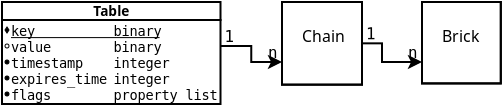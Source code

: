 <?xml version="1.0" encoding="UTF-8"?>
<dia:diagram xmlns:dia="http://www.lysator.liu.se/~alla/dia/">
  <dia:layer name="Background" visible="true" active="true">
    <dia:group>
      <dia:object type="Standard - PolyLine" version="0" id="O0">
        <dia:attribute name="obj_pos">
          <dia:point val="11.925,3.2"/>
        </dia:attribute>
        <dia:attribute name="obj_bb">
          <dia:rectangle val="11.875,3.15;14.563,4.05"/>
        </dia:attribute>
        <dia:attribute name="poly_points">
          <dia:point val="11.925,3.2"/>
          <dia:point val="13.463,3.2"/>
          <dia:point val="13.463,4"/>
          <dia:point val="14.513,4"/>
        </dia:attribute>
      </dia:object>
      <dia:object type="Standard - Polygon" version="0" id="O1">
        <dia:attribute name="obj_pos">
          <dia:point val="14.888,4"/>
        </dia:attribute>
        <dia:attribute name="obj_bb">
          <dia:rectangle val="14.388,3.75;14.888,4.25"/>
        </dia:attribute>
        <dia:attribute name="poly_points">
          <dia:point val="14.888,4"/>
          <dia:point val="14.388,4.25"/>
          <dia:point val="14.513,4"/>
          <dia:point val="14.388,3.75"/>
        </dia:attribute>
        <dia:attribute name="line_width">
          <dia:real val="0"/>
        </dia:attribute>
        <dia:attribute name="inner_color">
          <dia:color val="#000000"/>
        </dia:attribute>
        <dia:attribute name="show_background">
          <dia:boolean val="true"/>
        </dia:attribute>
      </dia:object>
      <dia:object type="Standard - Polygon" version="0" id="O2">
        <dia:attribute name="obj_pos">
          <dia:point val="14.888,4"/>
        </dia:attribute>
        <dia:attribute name="obj_bb">
          <dia:rectangle val="14.276,3.638;15,4.362"/>
        </dia:attribute>
        <dia:attribute name="poly_points">
          <dia:point val="14.888,4"/>
          <dia:point val="14.388,4.25"/>
          <dia:point val="14.513,4"/>
          <dia:point val="14.388,3.75"/>
        </dia:attribute>
        <dia:attribute name="show_background">
          <dia:boolean val="false"/>
        </dia:attribute>
      </dia:object>
      <dia:object type="Standard - Text" version="1" id="O3">
        <dia:attribute name="obj_pos">
          <dia:point val="12.125,3"/>
        </dia:attribute>
        <dia:attribute name="obj_bb">
          <dia:rectangle val="12.125,2.265;12.6,3.188"/>
        </dia:attribute>
        <dia:attribute name="text">
          <dia:composite type="text">
            <dia:attribute name="string">
              <dia:string>#1#</dia:string>
            </dia:attribute>
            <dia:attribute name="font">
              <dia:font family="monospace" style="0" name="Courier"/>
            </dia:attribute>
            <dia:attribute name="height">
              <dia:real val="0.988"/>
            </dia:attribute>
            <dia:attribute name="pos">
              <dia:point val="12.125,3"/>
            </dia:attribute>
            <dia:attribute name="color">
              <dia:color val="#000000"/>
            </dia:attribute>
            <dia:attribute name="alignment">
              <dia:enum val="0"/>
            </dia:attribute>
          </dia:composite>
        </dia:attribute>
        <dia:attribute name="valign">
          <dia:enum val="3"/>
        </dia:attribute>
      </dia:object>
      <dia:object type="Standard - Text" version="1" id="O4">
        <dia:attribute name="obj_pos">
          <dia:point val="14.8,3.8"/>
        </dia:attribute>
        <dia:attribute name="obj_bb">
          <dia:rectangle val="14.325,3.065;14.8,3.987"/>
        </dia:attribute>
        <dia:attribute name="text">
          <dia:composite type="text">
            <dia:attribute name="string">
              <dia:string>#n#</dia:string>
            </dia:attribute>
            <dia:attribute name="font">
              <dia:font family="monospace" style="0" name="Courier"/>
            </dia:attribute>
            <dia:attribute name="height">
              <dia:real val="0.988"/>
            </dia:attribute>
            <dia:attribute name="pos">
              <dia:point val="14.8,3.8"/>
            </dia:attribute>
            <dia:attribute name="color">
              <dia:color val="#000000"/>
            </dia:attribute>
            <dia:attribute name="alignment">
              <dia:enum val="2"/>
            </dia:attribute>
          </dia:composite>
        </dia:attribute>
        <dia:attribute name="valign">
          <dia:enum val="3"/>
        </dia:attribute>
      </dia:object>
    </dia:group>
    <dia:group>
      <dia:object type="Standard - Box" version="0" id="O5">
        <dia:attribute name="obj_pos">
          <dia:point val="1,1"/>
        </dia:attribute>
        <dia:attribute name="obj_bb">
          <dia:rectangle val="1,1;11.925,1.9"/>
        </dia:attribute>
        <dia:attribute name="elem_corner">
          <dia:point val="1,1"/>
        </dia:attribute>
        <dia:attribute name="elem_width">
          <dia:real val="10.925"/>
        </dia:attribute>
        <dia:attribute name="elem_height">
          <dia:real val="0.9"/>
        </dia:attribute>
        <dia:attribute name="border_width">
          <dia:real val="0"/>
        </dia:attribute>
        <dia:attribute name="border_color">
          <dia:color val="#ffffff"/>
        </dia:attribute>
        <dia:attribute name="show_background">
          <dia:boolean val="true"/>
        </dia:attribute>
      </dia:object>
      <dia:object type="Standard - Box" version="0" id="O6">
        <dia:attribute name="obj_pos">
          <dia:point val="1,1"/>
        </dia:attribute>
        <dia:attribute name="obj_bb">
          <dia:rectangle val="0.95,0.95;11.975,1.95"/>
        </dia:attribute>
        <dia:attribute name="elem_corner">
          <dia:point val="1,1"/>
        </dia:attribute>
        <dia:attribute name="elem_width">
          <dia:real val="10.925"/>
        </dia:attribute>
        <dia:attribute name="elem_height">
          <dia:real val="0.9"/>
        </dia:attribute>
        <dia:attribute name="show_background">
          <dia:boolean val="false"/>
        </dia:attribute>
      </dia:object>
      <dia:object type="Standard - Text" version="1" id="O7">
        <dia:attribute name="obj_pos">
          <dia:point val="6.463,1.7"/>
        </dia:attribute>
        <dia:attribute name="obj_bb">
          <dia:rectangle val="5.452,1.067;7.473,1.863"/>
        </dia:attribute>
        <dia:attribute name="text">
          <dia:composite type="text">
            <dia:attribute name="string">
              <dia:string>#Table#</dia:string>
            </dia:attribute>
            <dia:attribute name="font">
              <dia:font family="sans" style="80" name="Helvetica-Bold"/>
            </dia:attribute>
            <dia:attribute name="height">
              <dia:real val="0.852"/>
            </dia:attribute>
            <dia:attribute name="pos">
              <dia:point val="6.463,1.7"/>
            </dia:attribute>
            <dia:attribute name="color">
              <dia:color val="#000000"/>
            </dia:attribute>
            <dia:attribute name="alignment">
              <dia:enum val="1"/>
            </dia:attribute>
          </dia:composite>
        </dia:attribute>
        <dia:attribute name="valign">
          <dia:enum val="3"/>
        </dia:attribute>
      </dia:object>
      <dia:object type="Standard - Box" version="0" id="O8">
        <dia:attribute name="obj_pos">
          <dia:point val="1,1.9"/>
        </dia:attribute>
        <dia:attribute name="obj_bb">
          <dia:rectangle val="1,1.9;11.925,6.1"/>
        </dia:attribute>
        <dia:attribute name="elem_corner">
          <dia:point val="1,1.9"/>
        </dia:attribute>
        <dia:attribute name="elem_width">
          <dia:real val="10.925"/>
        </dia:attribute>
        <dia:attribute name="elem_height">
          <dia:real val="4.2"/>
        </dia:attribute>
        <dia:attribute name="border_width">
          <dia:real val="0"/>
        </dia:attribute>
        <dia:attribute name="border_color">
          <dia:color val="#ffffff"/>
        </dia:attribute>
        <dia:attribute name="show_background">
          <dia:boolean val="true"/>
        </dia:attribute>
      </dia:object>
      <dia:object type="Standard - Box" version="0" id="O9">
        <dia:attribute name="obj_pos">
          <dia:point val="1,1.9"/>
        </dia:attribute>
        <dia:attribute name="obj_bb">
          <dia:rectangle val="0.95,1.85;11.975,6.15"/>
        </dia:attribute>
        <dia:attribute name="elem_corner">
          <dia:point val="1,1.9"/>
        </dia:attribute>
        <dia:attribute name="elem_width">
          <dia:real val="10.925"/>
        </dia:attribute>
        <dia:attribute name="elem_height">
          <dia:real val="4.2"/>
        </dia:attribute>
        <dia:attribute name="show_background">
          <dia:boolean val="false"/>
        </dia:attribute>
      </dia:object>
      <dia:object type="Standard - Polygon" version="0" id="O10">
        <dia:attribute name="obj_pos">
          <dia:point val="1.15,2.4"/>
        </dia:attribute>
        <dia:attribute name="obj_bb">
          <dia:rectangle val="1.15,2.25;1.35,2.55"/>
        </dia:attribute>
        <dia:attribute name="poly_points">
          <dia:point val="1.15,2.4"/>
          <dia:point val="1.25,2.55"/>
          <dia:point val="1.35,2.4"/>
          <dia:point val="1.25,2.25"/>
        </dia:attribute>
        <dia:attribute name="line_width">
          <dia:real val="0"/>
        </dia:attribute>
        <dia:attribute name="inner_color">
          <dia:color val="#000000"/>
        </dia:attribute>
        <dia:attribute name="show_background">
          <dia:boolean val="true"/>
        </dia:attribute>
      </dia:object>
      <dia:object type="Standard - Text" version="1" id="O11">
        <dia:attribute name="obj_pos">
          <dia:point val="1.45,2.7"/>
        </dia:attribute>
        <dia:attribute name="obj_bb">
          <dia:rectangle val="1.45,2.067;2.68,2.862"/>
        </dia:attribute>
        <dia:attribute name="text">
          <dia:composite type="text">
            <dia:attribute name="string">
              <dia:string>#key#</dia:string>
            </dia:attribute>
            <dia:attribute name="font">
              <dia:font family="monospace" style="0" name="Courier"/>
            </dia:attribute>
            <dia:attribute name="height">
              <dia:real val="0.852"/>
            </dia:attribute>
            <dia:attribute name="pos">
              <dia:point val="1.45,2.7"/>
            </dia:attribute>
            <dia:attribute name="color">
              <dia:color val="#000000"/>
            </dia:attribute>
            <dia:attribute name="alignment">
              <dia:enum val="0"/>
            </dia:attribute>
          </dia:composite>
        </dia:attribute>
        <dia:attribute name="valign">
          <dia:enum val="3"/>
        </dia:attribute>
      </dia:object>
      <dia:object type="Standard - Text" version="1" id="O12">
        <dia:attribute name="obj_pos">
          <dia:point val="6.57,2.7"/>
        </dia:attribute>
        <dia:attribute name="obj_bb">
          <dia:rectangle val="6.57,2.067;9.03,2.862"/>
        </dia:attribute>
        <dia:attribute name="text">
          <dia:composite type="text">
            <dia:attribute name="string">
              <dia:string>#binary#</dia:string>
            </dia:attribute>
            <dia:attribute name="font">
              <dia:font family="monospace" style="0" name="Courier"/>
            </dia:attribute>
            <dia:attribute name="height">
              <dia:real val="0.852"/>
            </dia:attribute>
            <dia:attribute name="pos">
              <dia:point val="6.57,2.7"/>
            </dia:attribute>
            <dia:attribute name="color">
              <dia:color val="#000000"/>
            </dia:attribute>
            <dia:attribute name="alignment">
              <dia:enum val="0"/>
            </dia:attribute>
          </dia:composite>
        </dia:attribute>
        <dia:attribute name="valign">
          <dia:enum val="3"/>
        </dia:attribute>
      </dia:object>
      <dia:object type="Standard - Line" version="0" id="O13">
        <dia:attribute name="obj_pos">
          <dia:point val="1.45,2.78"/>
        </dia:attribute>
        <dia:attribute name="obj_bb">
          <dia:rectangle val="1.425,2.755;8.905,2.805"/>
        </dia:attribute>
        <dia:attribute name="conn_endpoints">
          <dia:point val="1.45,2.78"/>
          <dia:point val="8.88,2.78"/>
        </dia:attribute>
        <dia:attribute name="numcp">
          <dia:int val="1"/>
        </dia:attribute>
        <dia:attribute name="line_width">
          <dia:real val="0.05"/>
        </dia:attribute>
      </dia:object>
      <dia:object type="Standard - Ellipse" version="0" id="O14">
        <dia:attribute name="obj_pos">
          <dia:point val="1.15,3.1"/>
        </dia:attribute>
        <dia:attribute name="obj_bb">
          <dia:rectangle val="1.145,3.095;1.355,3.305"/>
        </dia:attribute>
        <dia:attribute name="elem_corner">
          <dia:point val="1.15,3.1"/>
        </dia:attribute>
        <dia:attribute name="elem_width">
          <dia:real val="0.2"/>
        </dia:attribute>
        <dia:attribute name="elem_height">
          <dia:real val="0.2"/>
        </dia:attribute>
        <dia:attribute name="border_width">
          <dia:real val="0.01"/>
        </dia:attribute>
        <dia:attribute name="show_background">
          <dia:boolean val="false"/>
        </dia:attribute>
      </dia:object>
      <dia:object type="Standard - Text" version="1" id="O15">
        <dia:attribute name="obj_pos">
          <dia:point val="1.45,3.5"/>
        </dia:attribute>
        <dia:attribute name="obj_bb">
          <dia:rectangle val="1.45,2.868;3.5,3.663"/>
        </dia:attribute>
        <dia:attribute name="text">
          <dia:composite type="text">
            <dia:attribute name="string">
              <dia:string>#value#</dia:string>
            </dia:attribute>
            <dia:attribute name="font">
              <dia:font family="monospace" style="0" name="Courier"/>
            </dia:attribute>
            <dia:attribute name="height">
              <dia:real val="0.852"/>
            </dia:attribute>
            <dia:attribute name="pos">
              <dia:point val="1.45,3.5"/>
            </dia:attribute>
            <dia:attribute name="color">
              <dia:color val="#000000"/>
            </dia:attribute>
            <dia:attribute name="alignment">
              <dia:enum val="0"/>
            </dia:attribute>
          </dia:composite>
        </dia:attribute>
        <dia:attribute name="valign">
          <dia:enum val="3"/>
        </dia:attribute>
      </dia:object>
      <dia:object type="Standard - Text" version="1" id="O16">
        <dia:attribute name="obj_pos">
          <dia:point val="6.57,3.5"/>
        </dia:attribute>
        <dia:attribute name="obj_bb">
          <dia:rectangle val="6.57,2.868;9.03,3.663"/>
        </dia:attribute>
        <dia:attribute name="text">
          <dia:composite type="text">
            <dia:attribute name="string">
              <dia:string>#binary#</dia:string>
            </dia:attribute>
            <dia:attribute name="font">
              <dia:font family="monospace" style="0" name="Courier"/>
            </dia:attribute>
            <dia:attribute name="height">
              <dia:real val="0.852"/>
            </dia:attribute>
            <dia:attribute name="pos">
              <dia:point val="6.57,3.5"/>
            </dia:attribute>
            <dia:attribute name="color">
              <dia:color val="#000000"/>
            </dia:attribute>
            <dia:attribute name="alignment">
              <dia:enum val="0"/>
            </dia:attribute>
          </dia:composite>
        </dia:attribute>
        <dia:attribute name="valign">
          <dia:enum val="3"/>
        </dia:attribute>
      </dia:object>
      <dia:object type="Standard - Ellipse" version="0" id="O17">
        <dia:attribute name="obj_pos">
          <dia:point val="1.15,3.9"/>
        </dia:attribute>
        <dia:attribute name="obj_bb">
          <dia:rectangle val="1.15,3.9;1.35,4.1"/>
        </dia:attribute>
        <dia:attribute name="elem_corner">
          <dia:point val="1.15,3.9"/>
        </dia:attribute>
        <dia:attribute name="elem_width">
          <dia:real val="0.2"/>
        </dia:attribute>
        <dia:attribute name="elem_height">
          <dia:real val="0.2"/>
        </dia:attribute>
        <dia:attribute name="border_width">
          <dia:real val="0"/>
        </dia:attribute>
        <dia:attribute name="inner_color">
          <dia:color val="#000000"/>
        </dia:attribute>
      </dia:object>
      <dia:object type="Standard - Text" version="1" id="O18">
        <dia:attribute name="obj_pos">
          <dia:point val="1.45,4.3"/>
        </dia:attribute>
        <dia:attribute name="obj_bb">
          <dia:rectangle val="1.45,3.667;5.14,4.463"/>
        </dia:attribute>
        <dia:attribute name="text">
          <dia:composite type="text">
            <dia:attribute name="string">
              <dia:string>#timestamp#</dia:string>
            </dia:attribute>
            <dia:attribute name="font">
              <dia:font family="monospace" style="0" name="Courier"/>
            </dia:attribute>
            <dia:attribute name="height">
              <dia:real val="0.852"/>
            </dia:attribute>
            <dia:attribute name="pos">
              <dia:point val="1.45,4.3"/>
            </dia:attribute>
            <dia:attribute name="color">
              <dia:color val="#000000"/>
            </dia:attribute>
            <dia:attribute name="alignment">
              <dia:enum val="0"/>
            </dia:attribute>
          </dia:composite>
        </dia:attribute>
        <dia:attribute name="valign">
          <dia:enum val="3"/>
        </dia:attribute>
      </dia:object>
      <dia:object type="Standard - Text" version="1" id="O19">
        <dia:attribute name="obj_pos">
          <dia:point val="6.57,4.3"/>
        </dia:attribute>
        <dia:attribute name="obj_bb">
          <dia:rectangle val="6.57,3.667;9.44,4.463"/>
        </dia:attribute>
        <dia:attribute name="text">
          <dia:composite type="text">
            <dia:attribute name="string">
              <dia:string>#integer#</dia:string>
            </dia:attribute>
            <dia:attribute name="font">
              <dia:font family="monospace" style="0" name="Courier"/>
            </dia:attribute>
            <dia:attribute name="height">
              <dia:real val="0.852"/>
            </dia:attribute>
            <dia:attribute name="pos">
              <dia:point val="6.57,4.3"/>
            </dia:attribute>
            <dia:attribute name="color">
              <dia:color val="#000000"/>
            </dia:attribute>
            <dia:attribute name="alignment">
              <dia:enum val="0"/>
            </dia:attribute>
          </dia:composite>
        </dia:attribute>
        <dia:attribute name="valign">
          <dia:enum val="3"/>
        </dia:attribute>
      </dia:object>
      <dia:object type="Standard - Ellipse" version="0" id="O20">
        <dia:attribute name="obj_pos">
          <dia:point val="1.15,4.7"/>
        </dia:attribute>
        <dia:attribute name="obj_bb">
          <dia:rectangle val="1.15,4.7;1.35,4.9"/>
        </dia:attribute>
        <dia:attribute name="elem_corner">
          <dia:point val="1.15,4.7"/>
        </dia:attribute>
        <dia:attribute name="elem_width">
          <dia:real val="0.2"/>
        </dia:attribute>
        <dia:attribute name="elem_height">
          <dia:real val="0.2"/>
        </dia:attribute>
        <dia:attribute name="border_width">
          <dia:real val="0"/>
        </dia:attribute>
        <dia:attribute name="inner_color">
          <dia:color val="#000000"/>
        </dia:attribute>
      </dia:object>
      <dia:object type="Standard - Text" version="1" id="O21">
        <dia:attribute name="obj_pos">
          <dia:point val="1.45,5.1"/>
        </dia:attribute>
        <dia:attribute name="obj_bb">
          <dia:rectangle val="1.45,4.468;6.37,5.263"/>
        </dia:attribute>
        <dia:attribute name="text">
          <dia:composite type="text">
            <dia:attribute name="string">
              <dia:string>#expires_time#</dia:string>
            </dia:attribute>
            <dia:attribute name="font">
              <dia:font family="monospace" style="0" name="Courier"/>
            </dia:attribute>
            <dia:attribute name="height">
              <dia:real val="0.852"/>
            </dia:attribute>
            <dia:attribute name="pos">
              <dia:point val="1.45,5.1"/>
            </dia:attribute>
            <dia:attribute name="color">
              <dia:color val="#000000"/>
            </dia:attribute>
            <dia:attribute name="alignment">
              <dia:enum val="0"/>
            </dia:attribute>
          </dia:composite>
        </dia:attribute>
        <dia:attribute name="valign">
          <dia:enum val="3"/>
        </dia:attribute>
      </dia:object>
      <dia:object type="Standard - Text" version="1" id="O22">
        <dia:attribute name="obj_pos">
          <dia:point val="6.57,5.1"/>
        </dia:attribute>
        <dia:attribute name="obj_bb">
          <dia:rectangle val="6.57,4.468;9.44,5.263"/>
        </dia:attribute>
        <dia:attribute name="text">
          <dia:composite type="text">
            <dia:attribute name="string">
              <dia:string>#integer#</dia:string>
            </dia:attribute>
            <dia:attribute name="font">
              <dia:font family="monospace" style="0" name="Courier"/>
            </dia:attribute>
            <dia:attribute name="height">
              <dia:real val="0.852"/>
            </dia:attribute>
            <dia:attribute name="pos">
              <dia:point val="6.57,5.1"/>
            </dia:attribute>
            <dia:attribute name="color">
              <dia:color val="#000000"/>
            </dia:attribute>
            <dia:attribute name="alignment">
              <dia:enum val="0"/>
            </dia:attribute>
          </dia:composite>
        </dia:attribute>
        <dia:attribute name="valign">
          <dia:enum val="3"/>
        </dia:attribute>
      </dia:object>
      <dia:object type="Standard - Ellipse" version="0" id="O23">
        <dia:attribute name="obj_pos">
          <dia:point val="1.15,5.5"/>
        </dia:attribute>
        <dia:attribute name="obj_bb">
          <dia:rectangle val="1.15,5.5;1.35,5.7"/>
        </dia:attribute>
        <dia:attribute name="elem_corner">
          <dia:point val="1.15,5.5"/>
        </dia:attribute>
        <dia:attribute name="elem_width">
          <dia:real val="0.2"/>
        </dia:attribute>
        <dia:attribute name="elem_height">
          <dia:real val="0.2"/>
        </dia:attribute>
        <dia:attribute name="border_width">
          <dia:real val="0"/>
        </dia:attribute>
        <dia:attribute name="inner_color">
          <dia:color val="#000000"/>
        </dia:attribute>
      </dia:object>
      <dia:object type="Standard - Text" version="1" id="O24">
        <dia:attribute name="obj_pos">
          <dia:point val="1.45,5.9"/>
        </dia:attribute>
        <dia:attribute name="obj_bb">
          <dia:rectangle val="1.45,5.268;3.5,6.062"/>
        </dia:attribute>
        <dia:attribute name="text">
          <dia:composite type="text">
            <dia:attribute name="string">
              <dia:string>#flags#</dia:string>
            </dia:attribute>
            <dia:attribute name="font">
              <dia:font family="monospace" style="0" name="Courier"/>
            </dia:attribute>
            <dia:attribute name="height">
              <dia:real val="0.852"/>
            </dia:attribute>
            <dia:attribute name="pos">
              <dia:point val="1.45,5.9"/>
            </dia:attribute>
            <dia:attribute name="color">
              <dia:color val="#000000"/>
            </dia:attribute>
            <dia:attribute name="alignment">
              <dia:enum val="0"/>
            </dia:attribute>
          </dia:composite>
        </dia:attribute>
        <dia:attribute name="valign">
          <dia:enum val="3"/>
        </dia:attribute>
      </dia:object>
      <dia:object type="Standard - Text" version="1" id="O25">
        <dia:attribute name="obj_pos">
          <dia:point val="6.57,5.9"/>
        </dia:attribute>
        <dia:attribute name="obj_bb">
          <dia:rectangle val="6.57,5.268;11.9,6.062"/>
        </dia:attribute>
        <dia:attribute name="text">
          <dia:composite type="text">
            <dia:attribute name="string">
              <dia:string>#property list#</dia:string>
            </dia:attribute>
            <dia:attribute name="font">
              <dia:font family="monospace" style="0" name="Courier"/>
            </dia:attribute>
            <dia:attribute name="height">
              <dia:real val="0.852"/>
            </dia:attribute>
            <dia:attribute name="pos">
              <dia:point val="6.57,5.9"/>
            </dia:attribute>
            <dia:attribute name="color">
              <dia:color val="#000000"/>
            </dia:attribute>
            <dia:attribute name="alignment">
              <dia:enum val="0"/>
            </dia:attribute>
          </dia:composite>
        </dia:attribute>
        <dia:attribute name="valign">
          <dia:enum val="3"/>
        </dia:attribute>
      </dia:object>
    </dia:group>
    <dia:group>
      <dia:object type="Standard - Box" version="0" id="O26">
        <dia:attribute name="obj_pos">
          <dia:point val="15,1"/>
        </dia:attribute>
        <dia:attribute name="obj_bb">
          <dia:rectangle val="15,1;19,5.133"/>
        </dia:attribute>
        <dia:attribute name="elem_corner">
          <dia:point val="15,1"/>
        </dia:attribute>
        <dia:attribute name="elem_width">
          <dia:real val="4"/>
        </dia:attribute>
        <dia:attribute name="elem_height">
          <dia:real val="4.133"/>
        </dia:attribute>
        <dia:attribute name="border_width">
          <dia:real val="0"/>
        </dia:attribute>
        <dia:attribute name="border_color">
          <dia:color val="#ffffff"/>
        </dia:attribute>
        <dia:attribute name="show_background">
          <dia:boolean val="true"/>
        </dia:attribute>
      </dia:object>
      <dia:object type="Standard - Box" version="0" id="O27">
        <dia:attribute name="obj_pos">
          <dia:point val="15,1"/>
        </dia:attribute>
        <dia:attribute name="obj_bb">
          <dia:rectangle val="14.95,0.95;19.05,5.183"/>
        </dia:attribute>
        <dia:attribute name="elem_corner">
          <dia:point val="15,1"/>
        </dia:attribute>
        <dia:attribute name="elem_width">
          <dia:real val="4"/>
        </dia:attribute>
        <dia:attribute name="elem_height">
          <dia:real val="4.133"/>
        </dia:attribute>
        <dia:attribute name="show_background">
          <dia:boolean val="false"/>
        </dia:attribute>
      </dia:object>
      <dia:object type="Standard - Box" version="0" id="O28">
        <dia:attribute name="obj_pos">
          <dia:point val="15,1"/>
        </dia:attribute>
        <dia:attribute name="obj_bb">
          <dia:rectangle val="14.95,0.95;19.05,5.183"/>
        </dia:attribute>
        <dia:attribute name="elem_corner">
          <dia:point val="15,1"/>
        </dia:attribute>
        <dia:attribute name="elem_width">
          <dia:real val="4"/>
        </dia:attribute>
        <dia:attribute name="elem_height">
          <dia:real val="4.133"/>
        </dia:attribute>
        <dia:attribute name="show_background">
          <dia:boolean val="false"/>
        </dia:attribute>
      </dia:object>
    </dia:group>
    <dia:object type="Standard - Text" version="1" id="O29">
      <dia:attribute name="obj_pos">
        <dia:point val="17,3.067"/>
      </dia:attribute>
      <dia:attribute name="obj_bb">
        <dia:rectangle val="17,2.394;17,3.239"/>
      </dia:attribute>
      <dia:attribute name="text">
        <dia:composite type="text">
          <dia:attribute name="string">
            <dia:string>##</dia:string>
          </dia:attribute>
          <dia:attribute name="font">
            <dia:font family="sans" style="0" name="Helvetica"/>
          </dia:attribute>
          <dia:attribute name="height">
            <dia:real val="0.903"/>
          </dia:attribute>
          <dia:attribute name="pos">
            <dia:point val="17,3.067"/>
          </dia:attribute>
          <dia:attribute name="color">
            <dia:color val="#000000"/>
          </dia:attribute>
          <dia:attribute name="alignment">
            <dia:enum val="0"/>
          </dia:attribute>
        </dia:composite>
      </dia:attribute>
      <dia:attribute name="valign">
        <dia:enum val="3"/>
      </dia:attribute>
    </dia:object>
    <dia:object type="Standard - Text" version="1" id="O30">
      <dia:attribute name="obj_pos">
        <dia:point val="17,3.067"/>
      </dia:attribute>
      <dia:attribute name="obj_bb">
        <dia:rectangle val="17,2.394;17,3.239"/>
      </dia:attribute>
      <dia:attribute name="text">
        <dia:composite type="text">
          <dia:attribute name="string">
            <dia:string>##</dia:string>
          </dia:attribute>
          <dia:attribute name="font">
            <dia:font family="sans" style="0" name="Helvetica"/>
          </dia:attribute>
          <dia:attribute name="height">
            <dia:real val="0.903"/>
          </dia:attribute>
          <dia:attribute name="pos">
            <dia:point val="17,3.067"/>
          </dia:attribute>
          <dia:attribute name="color">
            <dia:color val="#000000"/>
          </dia:attribute>
          <dia:attribute name="alignment">
            <dia:enum val="0"/>
          </dia:attribute>
        </dia:composite>
      </dia:attribute>
      <dia:attribute name="valign">
        <dia:enum val="3"/>
      </dia:attribute>
    </dia:object>
    <dia:object type="Standard - Text" version="1" id="O31">
      <dia:attribute name="obj_pos">
        <dia:point val="16,3"/>
      </dia:attribute>
      <dia:attribute name="obj_bb">
        <dia:rectangle val="16,2.265;18.262,3.188"/>
      </dia:attribute>
      <dia:attribute name="text">
        <dia:composite type="text">
          <dia:attribute name="string">
            <dia:string>#Chain#</dia:string>
          </dia:attribute>
          <dia:attribute name="font">
            <dia:font family="sans" style="0" name="Helvetica"/>
          </dia:attribute>
          <dia:attribute name="height">
            <dia:real val="0.988"/>
          </dia:attribute>
          <dia:attribute name="pos">
            <dia:point val="16,3"/>
          </dia:attribute>
          <dia:attribute name="color">
            <dia:color val="#000000"/>
          </dia:attribute>
          <dia:attribute name="alignment">
            <dia:enum val="0"/>
          </dia:attribute>
        </dia:composite>
      </dia:attribute>
      <dia:attribute name="valign">
        <dia:enum val="3"/>
      </dia:attribute>
    </dia:object>
    <dia:group>
      <dia:object type="Standard - Box" version="0" id="O32">
        <dia:attribute name="obj_pos">
          <dia:point val="22,1"/>
        </dia:attribute>
        <dia:attribute name="obj_bb">
          <dia:rectangle val="22,1;25.94,5.071"/>
        </dia:attribute>
        <dia:attribute name="elem_corner">
          <dia:point val="22,1"/>
        </dia:attribute>
        <dia:attribute name="elem_width">
          <dia:real val="3.94"/>
        </dia:attribute>
        <dia:attribute name="elem_height">
          <dia:real val="4.071"/>
        </dia:attribute>
        <dia:attribute name="border_width">
          <dia:real val="0"/>
        </dia:attribute>
        <dia:attribute name="border_color">
          <dia:color val="#ffffff"/>
        </dia:attribute>
        <dia:attribute name="show_background">
          <dia:boolean val="true"/>
        </dia:attribute>
      </dia:object>
      <dia:object type="Standard - Box" version="0" id="O33">
        <dia:attribute name="obj_pos">
          <dia:point val="22,1"/>
        </dia:attribute>
        <dia:attribute name="obj_bb">
          <dia:rectangle val="21.95,0.95;25.99,5.121"/>
        </dia:attribute>
        <dia:attribute name="elem_corner">
          <dia:point val="22,1"/>
        </dia:attribute>
        <dia:attribute name="elem_width">
          <dia:real val="3.94"/>
        </dia:attribute>
        <dia:attribute name="elem_height">
          <dia:real val="4.071"/>
        </dia:attribute>
        <dia:attribute name="show_background">
          <dia:boolean val="false"/>
        </dia:attribute>
      </dia:object>
      <dia:object type="Standard - Box" version="0" id="O34">
        <dia:attribute name="obj_pos">
          <dia:point val="22,1"/>
        </dia:attribute>
        <dia:attribute name="obj_bb">
          <dia:rectangle val="21.95,0.95;25.99,5.121"/>
        </dia:attribute>
        <dia:attribute name="elem_corner">
          <dia:point val="22,1"/>
        </dia:attribute>
        <dia:attribute name="elem_width">
          <dia:real val="3.94"/>
        </dia:attribute>
        <dia:attribute name="elem_height">
          <dia:real val="4.071"/>
        </dia:attribute>
        <dia:attribute name="show_background">
          <dia:boolean val="false"/>
        </dia:attribute>
      </dia:object>
    </dia:group>
    <dia:group>
      <dia:object type="Standard - PolyLine" version="0" id="O35">
        <dia:attribute name="obj_pos">
          <dia:point val="19,3.067"/>
        </dia:attribute>
        <dia:attribute name="obj_bb">
          <dia:rectangle val="18.95,3.017;21.563,4.05"/>
        </dia:attribute>
        <dia:attribute name="poly_points">
          <dia:point val="19,3.067"/>
          <dia:point val="20,3.067"/>
          <dia:point val="20,4"/>
          <dia:point val="21.513,4"/>
        </dia:attribute>
      </dia:object>
      <dia:object type="Standard - Polygon" version="0" id="O36">
        <dia:attribute name="obj_pos">
          <dia:point val="21.888,4"/>
        </dia:attribute>
        <dia:attribute name="obj_bb">
          <dia:rectangle val="21.388,3.75;21.888,4.25"/>
        </dia:attribute>
        <dia:attribute name="poly_points">
          <dia:point val="21.888,4"/>
          <dia:point val="21.388,4.25"/>
          <dia:point val="21.513,4"/>
          <dia:point val="21.388,3.75"/>
        </dia:attribute>
        <dia:attribute name="line_width">
          <dia:real val="0"/>
        </dia:attribute>
        <dia:attribute name="inner_color">
          <dia:color val="#000000"/>
        </dia:attribute>
        <dia:attribute name="show_background">
          <dia:boolean val="true"/>
        </dia:attribute>
      </dia:object>
      <dia:object type="Standard - Polygon" version="0" id="O37">
        <dia:attribute name="obj_pos">
          <dia:point val="21.888,4"/>
        </dia:attribute>
        <dia:attribute name="obj_bb">
          <dia:rectangle val="21.276,3.638;22,4.362"/>
        </dia:attribute>
        <dia:attribute name="poly_points">
          <dia:point val="21.888,4"/>
          <dia:point val="21.388,4.25"/>
          <dia:point val="21.513,4"/>
          <dia:point val="21.388,3.75"/>
        </dia:attribute>
        <dia:attribute name="show_background">
          <dia:boolean val="false"/>
        </dia:attribute>
      </dia:object>
      <dia:object type="Standard - Text" version="1" id="O38">
        <dia:attribute name="obj_pos">
          <dia:point val="19.2,2.867"/>
        </dia:attribute>
        <dia:attribute name="obj_bb">
          <dia:rectangle val="19.2,2.132;19.675,3.054"/>
        </dia:attribute>
        <dia:attribute name="text">
          <dia:composite type="text">
            <dia:attribute name="string">
              <dia:string>#1#</dia:string>
            </dia:attribute>
            <dia:attribute name="font">
              <dia:font family="monospace" style="0" name="Courier"/>
            </dia:attribute>
            <dia:attribute name="height">
              <dia:real val="0.988"/>
            </dia:attribute>
            <dia:attribute name="pos">
              <dia:point val="19.2,2.867"/>
            </dia:attribute>
            <dia:attribute name="color">
              <dia:color val="#000000"/>
            </dia:attribute>
            <dia:attribute name="alignment">
              <dia:enum val="0"/>
            </dia:attribute>
          </dia:composite>
        </dia:attribute>
        <dia:attribute name="valign">
          <dia:enum val="3"/>
        </dia:attribute>
      </dia:object>
      <dia:object type="Standard - Text" version="1" id="O39">
        <dia:attribute name="obj_pos">
          <dia:point val="21.8,3.8"/>
        </dia:attribute>
        <dia:attribute name="obj_bb">
          <dia:rectangle val="21.325,3.065;21.8,3.987"/>
        </dia:attribute>
        <dia:attribute name="text">
          <dia:composite type="text">
            <dia:attribute name="string">
              <dia:string>#n#</dia:string>
            </dia:attribute>
            <dia:attribute name="font">
              <dia:font family="monospace" style="0" name="Courier"/>
            </dia:attribute>
            <dia:attribute name="height">
              <dia:real val="0.988"/>
            </dia:attribute>
            <dia:attribute name="pos">
              <dia:point val="21.8,3.8"/>
            </dia:attribute>
            <dia:attribute name="color">
              <dia:color val="#000000"/>
            </dia:attribute>
            <dia:attribute name="alignment">
              <dia:enum val="2"/>
            </dia:attribute>
          </dia:composite>
        </dia:attribute>
        <dia:attribute name="valign">
          <dia:enum val="3"/>
        </dia:attribute>
      </dia:object>
    </dia:group>
    <dia:object type="Standard - Text" version="1" id="O40">
      <dia:attribute name="obj_pos">
        <dia:point val="23,3"/>
      </dia:attribute>
      <dia:attribute name="obj_bb">
        <dia:rectangle val="23,2.265;24.985,3.188"/>
      </dia:attribute>
      <dia:attribute name="text">
        <dia:composite type="text">
          <dia:attribute name="string">
            <dia:string>#Brick#</dia:string>
          </dia:attribute>
          <dia:attribute name="font">
            <dia:font family="sans" style="0" name="Helvetica"/>
          </dia:attribute>
          <dia:attribute name="height">
            <dia:real val="0.988"/>
          </dia:attribute>
          <dia:attribute name="pos">
            <dia:point val="23,3"/>
          </dia:attribute>
          <dia:attribute name="color">
            <dia:color val="#000000"/>
          </dia:attribute>
          <dia:attribute name="alignment">
            <dia:enum val="0"/>
          </dia:attribute>
        </dia:composite>
      </dia:attribute>
      <dia:attribute name="valign">
        <dia:enum val="3"/>
      </dia:attribute>
    </dia:object>
  </dia:layer>
</dia:diagram>
